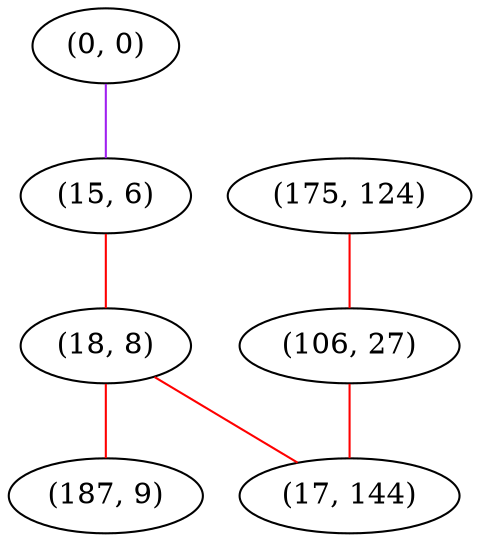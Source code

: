 graph "" {
"(0, 0)";
"(175, 124)";
"(15, 6)";
"(106, 27)";
"(18, 8)";
"(17, 144)";
"(187, 9)";
"(0, 0)" -- "(15, 6)"  [color=purple, key=0, weight=4];
"(175, 124)" -- "(106, 27)"  [color=red, key=0, weight=1];
"(15, 6)" -- "(18, 8)"  [color=red, key=0, weight=1];
"(106, 27)" -- "(17, 144)"  [color=red, key=0, weight=1];
"(18, 8)" -- "(187, 9)"  [color=red, key=0, weight=1];
"(18, 8)" -- "(17, 144)"  [color=red, key=0, weight=1];
}
